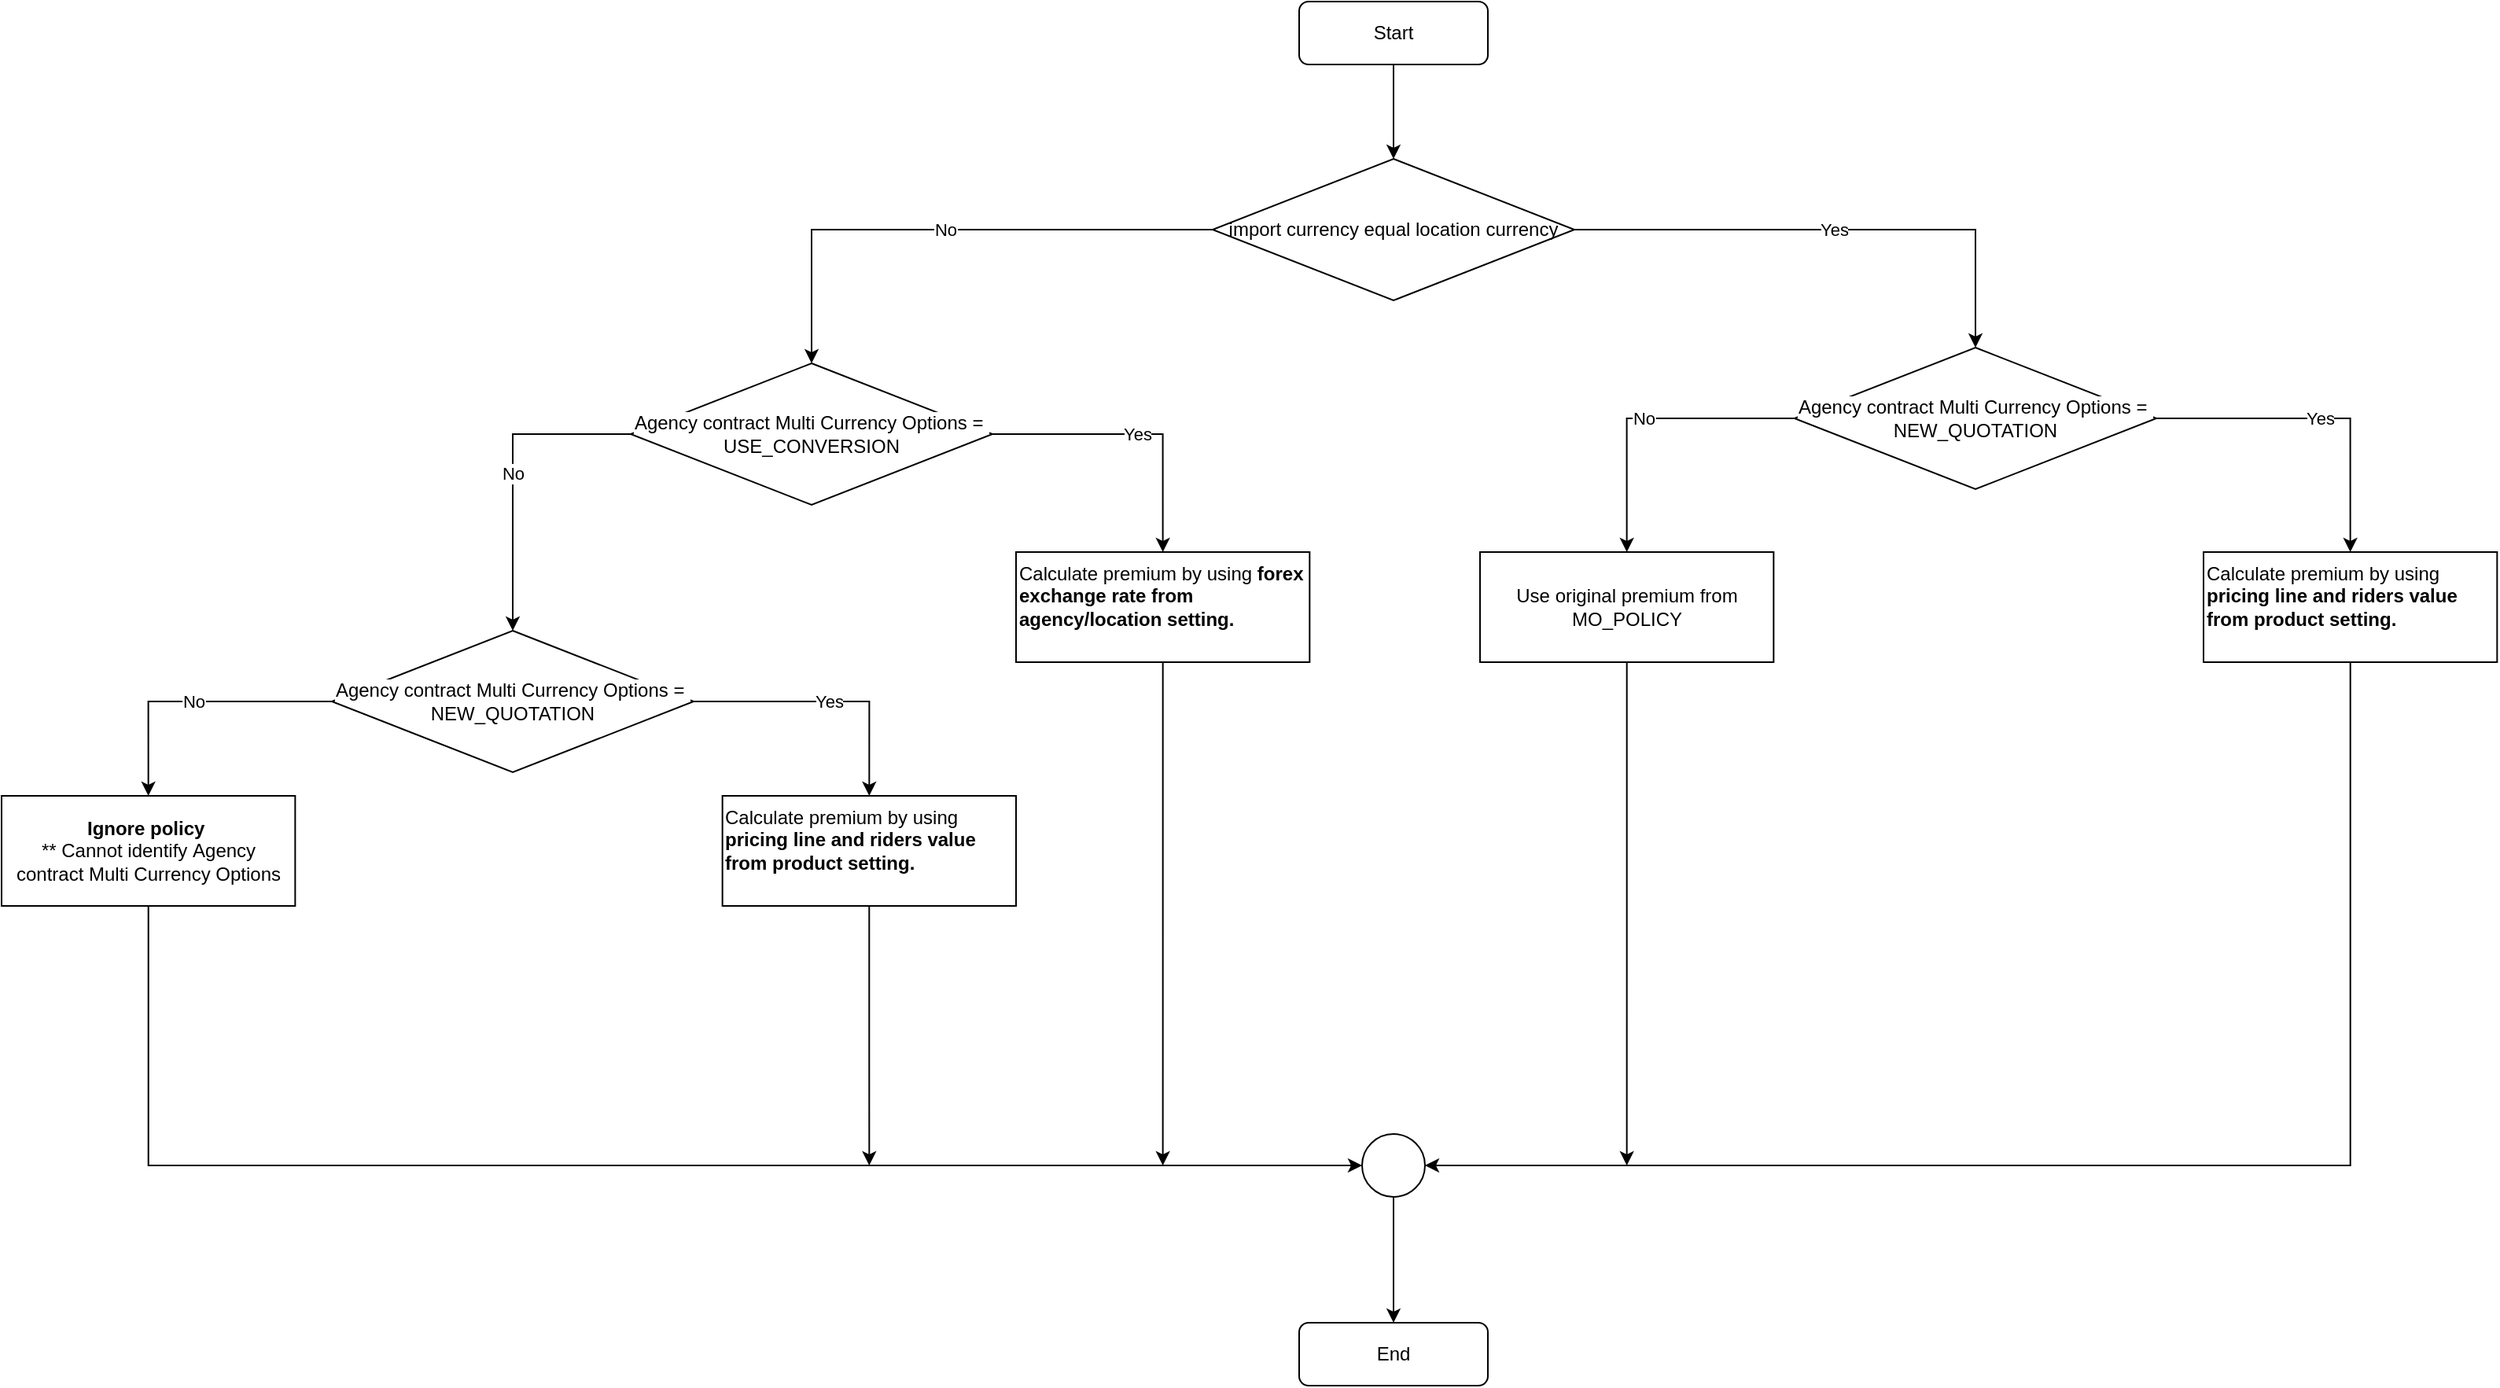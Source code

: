 <mxfile version="13.1.6" type="github">
  <diagram id="C5HNDQXv8no6rYEC_CkG" name="Page-1">
    <mxGraphModel dx="2870" dy="1089" grid="1" gridSize="10" guides="1" tooltips="1" connect="1" arrows="1" fold="1" page="1" pageScale="1" pageWidth="850" pageHeight="1100" math="0" shadow="0">
      <root>
        <mxCell id="0" />
        <mxCell id="1" parent="0" />
        <mxCell id="EJOH6y6XxS1806s4NGWn-4" value="No" style="rounded=0;orthogonalLoop=1;jettySize=auto;html=1;entryX=0.5;entryY=0;entryDx=0;entryDy=0;edgeStyle=orthogonalEdgeStyle;exitX=0;exitY=0.5;exitDx=0;exitDy=0;" edge="1" parent="1" source="EJOH6y6XxS1806s4NGWn-1" target="EJOH6y6XxS1806s4NGWn-2">
          <mxGeometry relative="1" as="geometry" />
        </mxCell>
        <mxCell id="EJOH6y6XxS1806s4NGWn-16" value="Yes" style="edgeStyle=orthogonalEdgeStyle;rounded=0;orthogonalLoop=1;jettySize=auto;html=1;" edge="1" parent="1" source="EJOH6y6XxS1806s4NGWn-1" target="EJOH6y6XxS1806s4NGWn-15">
          <mxGeometry relative="1" as="geometry" />
        </mxCell>
        <mxCell id="EJOH6y6XxS1806s4NGWn-1" value="import currency equal location currency" style="rhombus;whiteSpace=wrap;html=1;" vertex="1" parent="1">
          <mxGeometry x="300" y="120" width="230" height="90" as="geometry" />
        </mxCell>
        <mxCell id="EJOH6y6XxS1806s4NGWn-5" value="No" style="edgeStyle=orthogonalEdgeStyle;rounded=0;orthogonalLoop=1;jettySize=auto;html=1;entryX=0.5;entryY=0;entryDx=0;entryDy=0;exitX=0;exitY=0.5;exitDx=0;exitDy=0;" edge="1" parent="1" source="EJOH6y6XxS1806s4NGWn-2" target="EJOH6y6XxS1806s4NGWn-3">
          <mxGeometry relative="1" as="geometry">
            <Array as="points">
              <mxPoint x="-145" y="295" />
            </Array>
          </mxGeometry>
        </mxCell>
        <mxCell id="EJOH6y6XxS1806s4NGWn-8" value="Yes" style="edgeStyle=orthogonalEdgeStyle;rounded=0;orthogonalLoop=1;jettySize=auto;html=1;entryX=0.5;entryY=0;entryDx=0;entryDy=0;" edge="1" parent="1" source="EJOH6y6XxS1806s4NGWn-2" target="EJOH6y6XxS1806s4NGWn-7">
          <mxGeometry relative="1" as="geometry" />
        </mxCell>
        <mxCell id="EJOH6y6XxS1806s4NGWn-2" value="&lt;span style=&quot;background-color: rgb(255 , 255 , 255)&quot;&gt;Agency contract&amp;nbsp;Multi Currency Options =&amp;nbsp;&lt;br&gt;USE_CONVERSION&lt;/span&gt;" style="rhombus;whiteSpace=wrap;html=1;" vertex="1" parent="1">
          <mxGeometry x="-70" y="250" width="230" height="90" as="geometry" />
        </mxCell>
        <mxCell id="EJOH6y6XxS1806s4NGWn-10" value="Yes" style="edgeStyle=orthogonalEdgeStyle;rounded=0;orthogonalLoop=1;jettySize=auto;html=1;entryX=0.5;entryY=0;entryDx=0;entryDy=0;" edge="1" parent="1" source="EJOH6y6XxS1806s4NGWn-3" target="EJOH6y6XxS1806s4NGWn-9">
          <mxGeometry relative="1" as="geometry" />
        </mxCell>
        <mxCell id="EJOH6y6XxS1806s4NGWn-12" value="No" style="edgeStyle=orthogonalEdgeStyle;rounded=0;orthogonalLoop=1;jettySize=auto;html=1;entryX=0.5;entryY=0;entryDx=0;entryDy=0;" edge="1" parent="1" source="EJOH6y6XxS1806s4NGWn-3" target="EJOH6y6XxS1806s4NGWn-11">
          <mxGeometry relative="1" as="geometry" />
        </mxCell>
        <mxCell id="EJOH6y6XxS1806s4NGWn-3" value="&lt;span style=&quot;background-color: rgb(255 , 255 , 255)&quot;&gt;Agency contract&amp;nbsp;Multi Currency Options&amp;nbsp;=&amp;nbsp;&lt;br&gt;NEW_QUOTATION&lt;/span&gt;" style="rhombus;whiteSpace=wrap;html=1;" vertex="1" parent="1">
          <mxGeometry x="-260" y="420" width="230" height="90" as="geometry" />
        </mxCell>
        <mxCell id="EJOH6y6XxS1806s4NGWn-28" style="edgeStyle=orthogonalEdgeStyle;rounded=0;orthogonalLoop=1;jettySize=auto;html=1;" edge="1" parent="1" source="EJOH6y6XxS1806s4NGWn-7">
          <mxGeometry relative="1" as="geometry">
            <mxPoint x="268.335" y="760" as="targetPoint" />
          </mxGeometry>
        </mxCell>
        <mxCell id="EJOH6y6XxS1806s4NGWn-7" value="Calculate premium by using &lt;b&gt;forex exchange rate from agency/location setting.&lt;/b&gt;" style="rounded=0;whiteSpace=wrap;html=1;align=left;verticalAlign=top;" vertex="1" parent="1">
          <mxGeometry x="175" y="370" width="186.67" height="70" as="geometry" />
        </mxCell>
        <mxCell id="EJOH6y6XxS1806s4NGWn-27" style="edgeStyle=orthogonalEdgeStyle;rounded=0;orthogonalLoop=1;jettySize=auto;html=1;" edge="1" parent="1" source="EJOH6y6XxS1806s4NGWn-9">
          <mxGeometry relative="1" as="geometry">
            <mxPoint x="81.665" y="760" as="targetPoint" />
          </mxGeometry>
        </mxCell>
        <mxCell id="EJOH6y6XxS1806s4NGWn-9" value="Calculate premium by using &lt;b&gt;pricing line and riders value from product setting.&lt;/b&gt;" style="rounded=0;whiteSpace=wrap;html=1;align=left;verticalAlign=top;" vertex="1" parent="1">
          <mxGeometry x="-11.67" y="525" width="186.67" height="70" as="geometry" />
        </mxCell>
        <mxCell id="EJOH6y6XxS1806s4NGWn-26" style="edgeStyle=orthogonalEdgeStyle;rounded=0;orthogonalLoop=1;jettySize=auto;html=1;entryX=0;entryY=0.5;entryDx=0;entryDy=0;" edge="1" parent="1" source="EJOH6y6XxS1806s4NGWn-11" target="EJOH6y6XxS1806s4NGWn-25">
          <mxGeometry relative="1" as="geometry">
            <Array as="points">
              <mxPoint x="-377" y="760" />
            </Array>
          </mxGeometry>
        </mxCell>
        <mxCell id="EJOH6y6XxS1806s4NGWn-11" value="&lt;b&gt;Ignore policy&lt;/b&gt;&amp;nbsp;&lt;br&gt;** Cannot identify&amp;nbsp;&lt;span style=&quot;background-color: rgb(255 , 255 , 255)&quot;&gt;Agency contract&amp;nbsp;Multi Currency Options&lt;/span&gt;" style="rounded=0;whiteSpace=wrap;html=1;align=center;verticalAlign=middle;" vertex="1" parent="1">
          <mxGeometry x="-470" y="525" width="186.67" height="70" as="geometry" />
        </mxCell>
        <mxCell id="EJOH6y6XxS1806s4NGWn-18" value="No" style="edgeStyle=orthogonalEdgeStyle;rounded=0;orthogonalLoop=1;jettySize=auto;html=1;entryX=0.5;entryY=0;entryDx=0;entryDy=0;" edge="1" parent="1" source="EJOH6y6XxS1806s4NGWn-15" target="EJOH6y6XxS1806s4NGWn-17">
          <mxGeometry relative="1" as="geometry" />
        </mxCell>
        <mxCell id="EJOH6y6XxS1806s4NGWn-20" value="Yes" style="edgeStyle=orthogonalEdgeStyle;rounded=0;orthogonalLoop=1;jettySize=auto;html=1;entryX=0.5;entryY=0;entryDx=0;entryDy=0;" edge="1" parent="1" source="EJOH6y6XxS1806s4NGWn-15" target="EJOH6y6XxS1806s4NGWn-19">
          <mxGeometry relative="1" as="geometry" />
        </mxCell>
        <mxCell id="EJOH6y6XxS1806s4NGWn-15" value="&lt;span style=&quot;background-color: rgb(255 , 255 , 255)&quot;&gt;Agency contract&amp;nbsp;Multi Currency Options&amp;nbsp;=&amp;nbsp;&lt;br&gt;NEW_QUOTATION&lt;/span&gt;" style="rhombus;whiteSpace=wrap;html=1;" vertex="1" parent="1">
          <mxGeometry x="670" y="240" width="230" height="90" as="geometry" />
        </mxCell>
        <mxCell id="EJOH6y6XxS1806s4NGWn-31" style="edgeStyle=orthogonalEdgeStyle;rounded=0;orthogonalLoop=1;jettySize=auto;html=1;" edge="1" parent="1" source="EJOH6y6XxS1806s4NGWn-17">
          <mxGeometry relative="1" as="geometry">
            <mxPoint x="563.335" y="760" as="targetPoint" />
          </mxGeometry>
        </mxCell>
        <mxCell id="EJOH6y6XxS1806s4NGWn-17" value="Use original premium from MO_POLICY" style="rounded=0;whiteSpace=wrap;html=1;align=center;verticalAlign=middle;" vertex="1" parent="1">
          <mxGeometry x="470" y="370" width="186.67" height="70" as="geometry" />
        </mxCell>
        <mxCell id="EJOH6y6XxS1806s4NGWn-29" style="edgeStyle=orthogonalEdgeStyle;rounded=0;orthogonalLoop=1;jettySize=auto;html=1;entryX=1;entryY=0.5;entryDx=0;entryDy=0;" edge="1" parent="1" source="EJOH6y6XxS1806s4NGWn-19" target="EJOH6y6XxS1806s4NGWn-25">
          <mxGeometry relative="1" as="geometry">
            <Array as="points">
              <mxPoint x="1023" y="760" />
            </Array>
          </mxGeometry>
        </mxCell>
        <mxCell id="EJOH6y6XxS1806s4NGWn-19" value="Calculate premium by using &lt;b&gt;pricing line and riders value from product setting.&lt;/b&gt;" style="rounded=0;whiteSpace=wrap;html=1;align=left;verticalAlign=top;" vertex="1" parent="1">
          <mxGeometry x="930" y="370" width="186.67" height="70" as="geometry" />
        </mxCell>
        <mxCell id="EJOH6y6XxS1806s4NGWn-33" style="edgeStyle=orthogonalEdgeStyle;rounded=0;orthogonalLoop=1;jettySize=auto;html=1;entryX=0.5;entryY=0;entryDx=0;entryDy=0;" edge="1" parent="1" source="EJOH6y6XxS1806s4NGWn-25">
          <mxGeometry relative="1" as="geometry">
            <mxPoint x="415" y="860" as="targetPoint" />
          </mxGeometry>
        </mxCell>
        <mxCell id="EJOH6y6XxS1806s4NGWn-25" value="" style="ellipse;whiteSpace=wrap;html=1;aspect=fixed;align=center;" vertex="1" parent="1">
          <mxGeometry x="395" y="740" width="40" height="40" as="geometry" />
        </mxCell>
        <mxCell id="EJOH6y6XxS1806s4NGWn-34" value="End" style="rounded=1;whiteSpace=wrap;html=1;align=center;" vertex="1" parent="1">
          <mxGeometry x="355" y="860" width="120" height="40" as="geometry" />
        </mxCell>
        <mxCell id="EJOH6y6XxS1806s4NGWn-36" style="edgeStyle=orthogonalEdgeStyle;rounded=0;orthogonalLoop=1;jettySize=auto;html=1;entryX=0.5;entryY=0;entryDx=0;entryDy=0;" edge="1" parent="1" source="EJOH6y6XxS1806s4NGWn-35" target="EJOH6y6XxS1806s4NGWn-1">
          <mxGeometry relative="1" as="geometry" />
        </mxCell>
        <mxCell id="EJOH6y6XxS1806s4NGWn-35" value="Start" style="rounded=1;whiteSpace=wrap;html=1;align=center;" vertex="1" parent="1">
          <mxGeometry x="355" y="20" width="120" height="40" as="geometry" />
        </mxCell>
      </root>
    </mxGraphModel>
  </diagram>
</mxfile>
